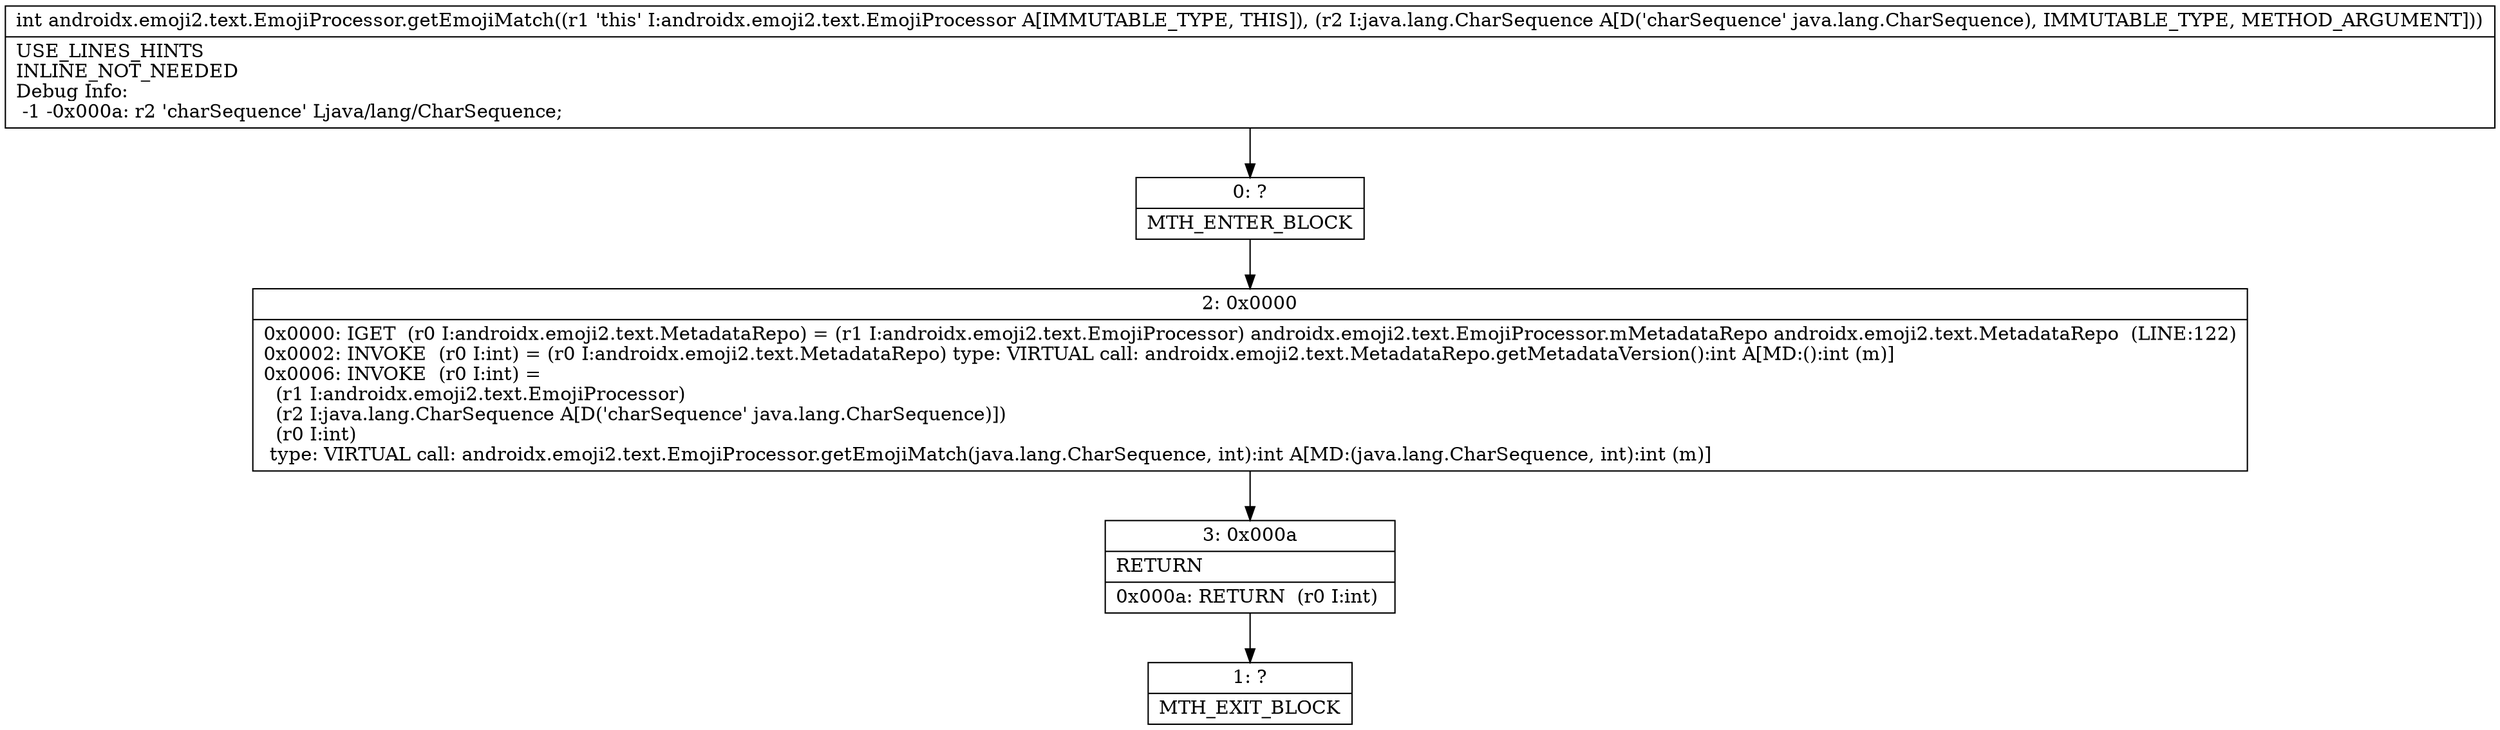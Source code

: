digraph "CFG forandroidx.emoji2.text.EmojiProcessor.getEmojiMatch(Ljava\/lang\/CharSequence;)I" {
Node_0 [shape=record,label="{0\:\ ?|MTH_ENTER_BLOCK\l}"];
Node_2 [shape=record,label="{2\:\ 0x0000|0x0000: IGET  (r0 I:androidx.emoji2.text.MetadataRepo) = (r1 I:androidx.emoji2.text.EmojiProcessor) androidx.emoji2.text.EmojiProcessor.mMetadataRepo androidx.emoji2.text.MetadataRepo  (LINE:122)\l0x0002: INVOKE  (r0 I:int) = (r0 I:androidx.emoji2.text.MetadataRepo) type: VIRTUAL call: androidx.emoji2.text.MetadataRepo.getMetadataVersion():int A[MD:():int (m)]\l0x0006: INVOKE  (r0 I:int) = \l  (r1 I:androidx.emoji2.text.EmojiProcessor)\l  (r2 I:java.lang.CharSequence A[D('charSequence' java.lang.CharSequence)])\l  (r0 I:int)\l type: VIRTUAL call: androidx.emoji2.text.EmojiProcessor.getEmojiMatch(java.lang.CharSequence, int):int A[MD:(java.lang.CharSequence, int):int (m)]\l}"];
Node_3 [shape=record,label="{3\:\ 0x000a|RETURN\l|0x000a: RETURN  (r0 I:int) \l}"];
Node_1 [shape=record,label="{1\:\ ?|MTH_EXIT_BLOCK\l}"];
MethodNode[shape=record,label="{int androidx.emoji2.text.EmojiProcessor.getEmojiMatch((r1 'this' I:androidx.emoji2.text.EmojiProcessor A[IMMUTABLE_TYPE, THIS]), (r2 I:java.lang.CharSequence A[D('charSequence' java.lang.CharSequence), IMMUTABLE_TYPE, METHOD_ARGUMENT]))  | USE_LINES_HINTS\lINLINE_NOT_NEEDED\lDebug Info:\l  \-1 \-0x000a: r2 'charSequence' Ljava\/lang\/CharSequence;\l}"];
MethodNode -> Node_0;Node_0 -> Node_2;
Node_2 -> Node_3;
Node_3 -> Node_1;
}

